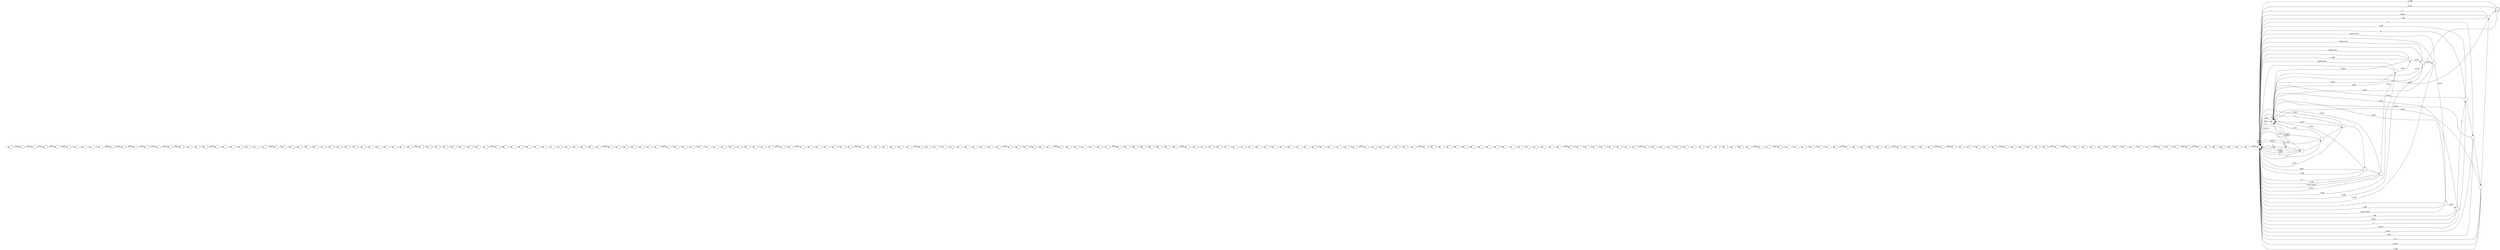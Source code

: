 digraph Automaton {
  rankdir = LR;
  0 [shape=circle,label=""];
  0 -> 166 [label="e"]
  1 [shape=circle,label=""];
  1 -> 223 [label="f"]
  2 [shape=circle,label=""];
  2 -> 161 [label="/"]
  3 [shape=circle,label=""];
  3 -> 62 [label="\u0022"]
  4 [shape=circle,label=""];
  4 -> 200 [label="\u0022"]
  5 [shape=circle,label=""];
  5 -> 34 [label="\u0022"]
  6 [shape=circle,label=""];
  6 -> 4 [label="0"]
  7 [shape=circle,label=""];
  7 -> 71 [label="n"]
  8 [shape=circle,label=""];
  8 -> 75 [label="5"]
  9 [shape=circle,label=""];
  9 -> 8 [label="C"]
  10 [shape=circle,label=""];
  10 -> 248 [label="\u0022"]
  11 [shape=circle,label=""];
  11 -> 173 [label="b"]
  12 [shape=circle,label=""];
  12 -> 174 [label="l"]
  13 [shape=circle,label=""];
  13 -> 214 [label="a"]
  14 [shape=circle,label=""];
  14 -> 153 [label="u"]
  15 [shape=circle,label=""];
  15 -> 46 [label="h"]
  16 [shape=circle,label=""];
  16 -> 239 [label="b"]
  17 [shape=circle,label=""];
  17 -> 63 [label="\u0022"]
  17 -> 244 [label="/"]
  17 -> 170 [label="\u0000-!"]
  17 -> 170 [label="0-\uffff"]
  17 -> 170 [label="#-."]
  18 [shape=circle,label=""];
  18 -> 101 [label="o"]
  19 [shape=circle,label=""];
  19 -> 175 [label="i"]
  20 [shape=circle,label=""];
  20 -> 270 [label="a"]
  21 [shape=circle,label=""];
  21 -> 28 [label="F"]
  22 [shape=circle,label=""];
  22 -> 236 [label="l"]
  23 [shape=circle,label=""];
  23 -> 96 [label="<"]
  24 [shape=circle,label=""];
  24 -> 146 [label="h"]
  25 [shape=circle,label=""];
  25 -> 152 [label="0"]
  26 [shape=circle,label=""];
  26 -> 84 [label="d"]
  27 [shape=circle,label=""];
  27 -> 156 [label="v"]
  28 [shape=circle,label=""];
  28 -> 169 [label="F"]
  29 [shape=circle,label=""];
  29 -> 155 [label="F"]
  30 [shape=circle,label=""];
  30 -> 95 [label="x"]
  31 [shape=circle,label=""];
  31 -> 256 [label="t"]
  32 [shape=circle,label=""];
  32 -> 262 [label="\u0020"]
  33 [shape=circle,label=""];
  33 -> 63 [label="\u0022"]
  33 -> 170 [label="#-\uffff"]
  33 -> 170 [label="\u0000-\u001f"]
  33 -> 148 [label="\u0020"]
  33 -> 170 [label="!"]
  34 [shape=circle,label=""];
  34 -> 198 [label="\u0020"]
  35 [shape=circle,label=""];
  35 -> 1 [label="\u0022"]
  36 [shape=circle,label=""];
  36 -> 195 [label="h"]
  37 [shape=circle,label=""];
  37 -> 177 [label="y"]
  38 [shape=circle,label=""];
  38 -> 113 [label="<"]
  39 [shape=circle,label=""];
  39 -> 108 [label="i"]
  40 [shape=circle,label=""];
  40 -> 63 [label="\u0022"]
  40 -> 170 [label="=-\uffff"]
  40 -> 170 [label="\u0000-!"]
  40 -> 170 [label="#-;"]
  40 -> 17 [label="<"]
  41 [shape=circle,label=""];
  41 -> 132 [label="l"]
  42 [shape=circle,label=""];
  42 -> 80 [label="#"]
  43 [shape=circle,label=""];
  43 -> 163 [label="r"]
  44 [shape=circle,label=""];
  44 -> 206 [label="l"]
  45 [shape=circle,label=""];
  45 -> 135 [label="\u0020"]
  46 [shape=circle,label=""];
  46 -> 134 [label=":"]
  47 [shape=circle,label=""];
  47 -> 19 [label="s"]
  48 [shape=circle,label=""];
  48 -> 109 [label="t"]
  49 [shape=circle,label=""];
  49 -> 207 [label="\u0020"]
  50 [shape=circle,label=""];
  50 -> 11 [label="\u0020"]
  51 [shape=circle,label=""];
  51 -> 246 [label="1"]
  52 [shape=circle,label=""];
  52 -> 92 [label="d"]
  53 [shape=circle,label=""];
  53 -> 29 [label="F"]
  54 [shape=circle,label=""];
  54 -> 107 [label="d"]
  55 [shape=circle,label=""];
  55 -> 150 [label="\u0020"]
  56 [shape=circle,label=""];
  56 -> 249 [label="<"]
  57 [shape=circle,label=""];
  57 -> 193 [label="s"]
  58 [shape=circle,label=""];
  58 -> 257 [label="t"]
  59 [shape=circle,label=""];
  59 -> 53 [label="F"]
  60 [shape=circle,label=""];
  60 -> 67 [label="\u0020"]
  61 [shape=circle,label=""];
  61 -> 263 [label="0"]
  62 [shape=circle,label=""];
  62 -> 215 [label="t"]
  63 [shape=circle,label=""];
  63 -> 63 [label="\u0022"]
  63 -> 170 [label="#-="]
  63 -> 170 [label="\u0000-!"]
  63 -> 199 [label=">"]
  63 -> 170 [label="?-\uffff"]
  64 [shape=circle,label=""];
  64 -> 162 [label="n"]
  65 [shape=circle,label=""];
  65 -> 91 [label="\u0020"]
  66 [shape=circle,label=""];
  66 -> 78 [label="e"]
  67 [shape=circle,label=""];
  67 -> 190 [label="b"]
  68 [shape=circle,label=""];
  68 -> 189 [label="<"]
  69 [shape=circle,label=""];
  69 -> 277 [label="\u0022"]
  70 [shape=circle,label=""];
  70 -> 197 [label="r"]
  71 [shape=circle,label=""];
  71 -> 55 [label="\u0022"]
  72 [shape=circle,label=""];
  72 -> 27 [label="\u0020"]
  73 [shape=doublecircle,label=""];
  73 -> 63 [label="\u0022"]
  73 -> 170 [label="#-\uffff"]
  73 -> 170 [label="\u0000-!"]
  74 [shape=circle,label=""];
  74 -> 83 [label="r"]
  75 [shape=circle,label=""];
  75 -> 60 [label=";"]
  76 [shape=circle,label=""];
  76 -> 63 [label="\u0022"]
  76 -> 170 [label="#-q"]
  76 -> 170 [label="\u0000-!"]
  76 -> 211 [label="r"]
  76 -> 170 [label="s-\uffff"]
  77 [shape=circle,label=""];
  77 -> 89 [label="d"]
  78 [shape=circle,label=""];
  78 -> 250 [label="r"]
  79 [shape=circle,label=""];
  79 -> 117 [label="b"]
  80 [shape=circle,label=""];
  80 -> 59 [label="F"]
  81 [shape=circle,label=""];
  81 -> 218 [label="e"]
  82 [shape=circle,label=""];
  82 -> 69 [label="="]
  83 [shape=circle,label=""];
  83 -> 45 [label=":"]
  84 [shape=circle,label=""];
  84 -> 100 [label="-"]
  85 [shape=circle,label=""];
  85 -> 271 [label="u"]
  86 [shape=circle,label=""];
  86 -> 43 [label="e"]
  87 [shape=circle,label=""];
  87 -> 194 [label="n"]
  88 [shape=circle,label=""];
  88 -> 81 [label="l"]
  89 [shape=circle,label=""];
  89 -> 57 [label="\u0020"]
  90 [shape=circle,label=""];
  90 -> 21 [label="#"]
  91 [shape=circle,label=""];
  91 -> 133 [label="\u0020"]
  92 [shape=circle,label=""];
  92 -> 176 [label="-"]
  93 [shape=circle,label=""];
  93 -> 86 [label="d"]
  94 [shape=circle,label=""];
  94 -> 282 [label="F"]
  95 [shape=circle,label=""];
  95 -> 5 [label="t"]
  96 [shape=circle,label=""];
  96 -> 269 [label="t"]
  97 [shape=circle,label=""];
  97 -> 266 [label="k"]
  98 [shape=circle,label=""];
  98 -> 115 [label="w"]
  99 [shape=circle,label=""];
  99 -> 77 [label="t"]
  100 [shape=circle,label=""];
  100 -> 234 [label="c"]
  101 [shape=circle,label=""];
  101 -> 48 [label="n"]
  102 [shape=circle,label=""];
  102 -> 258 [label="o"]
  103 [shape=circle,label=""];
  103 -> 221 [label="0"]
  104 [shape=circle,label=""];
  104 -> 63 [label="\u0022"]
  104 -> 170 [label="#-\uffff"]
  104 -> 170 [label="\u0000-\u001f"]
  104 -> 253 [label="\u0020"]
  104 -> 170 [label="!"]
  105 [shape=circle,label=""];
  105 -> 93 [label="r"]
  106 [shape=circle,label=""];
  106 -> 185 [label="d"]
  107 [shape=circle,label=""];
  107 -> 268 [label="e"]
  108 [shape=circle,label=""];
  108 -> 178 [label="d"]
  109 [shape=circle,label=""];
  109 -> 279 [label="\u0020"]
  110 [shape=circle,label=""];
  110 -> 99 [label="<"]
  111 [shape=circle,label=""];
  111 -> 118 [label="l"]
  112 [shape=circle,label=""];
  112 -> 188 [label="n"]
  113 [shape=circle,label=""];
  113 -> 227 [label="t"]
  114 [shape=circle,label=""];
  114 -> 144 [label="m"]
  115 [shape=circle,label=""];
  115 -> 238 [label="i"]
  116 [shape=circle,label=""];
  116 -> 58 [label="p"]
  117 [shape=circle,label=""];
  117 -> 105 [label="o"]
  118 [shape=circle,label=""];
  118 -> 112 [label="e"]
  119 [shape=circle,label=""];
  119 -> 204 [label="t"]
  120 [shape=circle,label=""];
  120 -> 10 [label="="]
  121 [shape=circle,label=""];
  121 -> 160 [label="i"]
  122 [shape=circle,label=""];
  122 -> 35 [label="="]
  123 [shape=circle,label=""];
  123 -> 74 [label="o"]
  124 [shape=circle,label=""];
  124 -> 121 [label="g"]
  125 [shape=circle,label=""];
  125 -> 208 [label="r"]
  126 [shape=circle,label=""];
  126 -> 151 [label=":"]
  127 [shape=circle,label=""];
  127 -> 63 [label="\u0022"]
  127 -> 170 [label="\u0000-!"]
  127 -> 243 [label="d"]
  127 -> 170 [label="e-\uffff"]
  127 -> 170 [label="#-c"]
  128 [shape=circle,label=""];
  128 -> 229 [label="c"]
  129 [shape=circle,label=""];
  129 -> 216 [label="t"]
  130 [shape=circle,label=""];
  130 -> 138 [label="o"]
  131 [shape=circle,label=""];
  131 -> 88 [label="y"]
  132 [shape=circle,label=""];
  132 -> 139 [label="u"]
  133 [shape=circle,label=""];
  133 -> 183 [label="\u0020"]
  134 [shape=circle,label=""];
  134 -> 51 [label="\u0020"]
  135 [shape=circle,label=""];
  135 -> 103 [label="#"]
  136 [shape=circle,label=""];
  136 -> 170 [label="\u0022"]
  137 [shape=circle,label=""];
  137 -> 0 [label="p"]
  138 [shape=circle,label=""];
  138 -> 119 [label="n"]
  139 [shape=circle,label=""];
  139 -> 165 [label="e"]
  140 [shape=circle,label=""];
  140 -> 14 [label="o"]
  141 [shape=circle,label=""];
  141 -> 264 [label=">"]
  142 [shape=circle,label=""];
  142 -> 242 [label="-"]
  143 [shape=circle,label=""];
  143 -> 116 [label="0"]
  144 [shape=circle,label=""];
  144 -> 82 [label="e"]
  145 [shape=circle,label=""];
  145 -> 104 [label="\u000a"]
  145 -> 63 [label="\u0022"]
  145 -> 170 [label="#-\uffff"]
  145 -> 170 [label="\u0000-\u0009"]
  145 -> 170 [label="\u000b-!"]
  146 [shape=circle,label=""];
  146 -> 231 [label=":"]
  147 [shape=circle,label=""];
  147 -> 137 [label="y"]
  148 [shape=circle,label=""];
  148 -> 63 [label="\u0022"]
  148 -> 170 [label="#-\uffff"]
  148 -> 170 [label="\u0000-\u001f"]
  148 -> 40 [label="\u0020"]
  148 -> 170 [label="!"]
  149 [shape=circle,label=""];
  149 -> 63 [label="\u0022"]
  149 -> 170 [label="#-\uffff"]
  149 -> 170 [label="\u0000-\u001f"]
  149 -> 33 [label="\u0020"]
  149 -> 170 [label="!"]
  150 [shape=circle,label=""];
  150 -> 20 [label="m"]
  151 [shape=circle,label=""];
  151 -> 274 [label="\u0020"]
  152 [shape=circle,label=""];
  152 -> 203 [label="0"]
  153 [shape=circle,label=""];
  153 -> 52 [label="n"]
  154 [shape=circle,label=""];
  154 -> 220 [label="0"]
  155 [shape=circle,label=""];
  155 -> 94 [label="F"]
  156 [shape=circle,label=""];
  156 -> 41 [label="a"]
  157 [shape=circle,label=""];
  157 -> 143 [label="1"]
  158 [shape=circle,label=""];
  158 -> 259 [label="t"]
  159 [shape=circle,label=""];
  159 -> 158 [label="e"]
  160 [shape=circle,label=""];
  160 -> 68 [label="n"]
  161 [shape=circle,label=""];
  161 -> 106 [label="t"]
  162 [shape=circle,label=""];
  162 -> 196 [label="p"]
  163 [shape=circle,label=""];
  163 -> 98 [label="-"]
  164 [shape=circle,label=""];
  164 -> 110 [label="\u0020"]
  165 [shape=circle,label=""];
  165 -> 136 [label="="]
  166 [shape=circle,label=""];
  166 -> 3 [label="="]
  167 [shape=circle,label=""];
  167 -> 273 [label="t"]
  168 [shape=circle,label=""];
  168 -> 140 [label="r"]
  169 [shape=circle,label=""];
  169 -> 252 [label="E"]
  170 [shape=circle,label=""];
  170 -> 63 [label="\u0022"]
  170 -> 170 [label="#-\uffff"]
  170 -> 170 [label="\u0000-!"]
  171 [shape=circle,label=""];
  171 -> 54 [label="r"]
  172 [shape=circle,label=""];
  172 -> 64 [label="i"]
  173 [shape=circle,label=""];
  173 -> 171 [label="o"]
  174 [shape=circle,label=""];
  174 -> 179 [label="o"]
  175 [shape=circle,label=""];
  175 -> 222 [label="z"]
  176 [shape=circle,label=""];
  176 -> 192 [label="c"]
  177 [shape=circle,label=""];
  177 -> 184 [label="l"]
  178 [shape=circle,label=""];
  178 -> 24 [label="t"]
  179 [shape=circle,label=""];
  179 -> 260 [label="r"]
  180 [shape=circle,label=""];
  180 -> 15 [label="t"]
  181 [shape=circle,label=""];
  181 -> 65 [label="\u000a"]
  182 [shape=circle,label=""];
  182 -> 147 [label="t"]
  183 [shape=circle,label=""];
  183 -> 278 [label="\u0020"]
  184 [shape=circle,label=""];
  184 -> 120 [label="e"]
  185 [shape=circle,label=""];
  185 -> 38 [label=">"]
  186 [shape=circle,label=""];
  186 -> 23 [label="\u0020"]
  187 [shape=circle,label=""];
  187 -> 235 [label="\u0020"]
  188 [shape=circle,label=""];
  188 -> 232 [label="g"]
  189 [shape=circle,label=""];
  189 -> 265 [label="/"]
  190 [shape=circle,label=""];
  190 -> 230 [label="o"]
  191 [shape=circle,label=""];
  191 -> 124 [label="o"]
  192 [shape=circle,label=""];
  192 -> 12 [label="o"]
  193 [shape=circle,label=""];
  193 -> 37 [label="t"]
  194 [shape=circle,label=""];
  194 -> 159 [label="s"]
  195 [shape=circle,label=""];
  195 -> 272 [label="="]
  196 [shape=circle,label=""];
  196 -> 281 [label="u"]
  197 [shape=circle,label=""];
  197 -> 280 [label=":"]
  198 [shape=circle,label=""];
  198 -> 267 [label="n"]
  199 [shape=circle,label=""];
  199 -> 63 [label="\u0022"]
  199 -> 170 [label="=-\uffff"]
  199 -> 170 [label="\u0000-!"]
  199 -> 170 [label="#-;"]
  199 -> 255 [label="<"]
  200 [shape=circle,label=""];
  200 -> 56 [label=">"]
  201 [shape=circle,label=""];
  201 -> 90 [label="\u0020"]
  202 [shape=circle,label=""];
  202 -> 123 [label="l"]
  203 [shape=circle,label=""];
  203 -> 154 [label="0"]
  204 [shape=circle,label=""];
  204 -> 233 [label=">"]
  205 [shape=circle,label=""];
  205 -> 202 [label="o"]
  206 [shape=circle,label=""];
  206 -> 126 [label="e"]
  207 [shape=circle,label=""];
  207 -> 205 [label="c"]
  208 [shape=circle,label=""];
  208 -> 85 [label="o"]
  209 [shape=circle,label=""];
  209 -> 182 [label="\u0020"]
  210 [shape=circle,label=""];
  210 -> 181 [label=">"]
  211 [shape=circle,label=""];
  211 -> 63 [label="\u0022"]
  211 -> 170 [label="#-="]
  211 -> 170 [label="\u0000-!"]
  211 -> 73 [label=">"]
  211 -> 170 [label="?-\uffff"]
  212 [shape=circle,label=""];
  212 -> 79 [label="\u0020"]
  213 [shape=circle,label=""];
  213 -> 66 [label="d"]
  214 [shape=circle,label=""];
  214 -> 97 [label="c"]
  215 [shape=circle,label=""];
  215 -> 30 [label="e"]
  216 [shape=circle,label=""];
  216 -> 44 [label="y"]
  217 [shape=circle,label=""];
  217 -> 16 [label="\u0022"]
  218 [shape=circle,label=""];
  218 -> 217 [label="="]
  219 [shape=circle,label=""];
  219 -> 61 [label="5"]
  220 [shape=circle,label=""];
  220 -> 141 [label="\u0022"]
  221 [shape=circle,label=""];
  221 -> 25 [label="0"]
  222 [shape=circle,label=""];
  222 -> 226 [label="e"]
  223 [shape=circle,label=""];
  223 -> 275 [label="o"]
  224 [shape=circle,label=""];
  224 -> 157 [label="\u0020"]
  225 [shape=circle,label=""];
  225 -> 63 [label="\u0022"]
  225 -> 127 [label="t"]
  225 -> 170 [label="#-s"]
  225 -> 170 [label="\u0000-!"]
  225 -> 170 [label="u-\uffff"]
  226 [shape=circle,label=""];
  226 -> 224 [label=":"]
  227 [shape=circle,label=""];
  227 -> 187 [label="d"]
  228 [shape=circle,label=""];
  228 -> 125 [label="g"]
  229 [shape=circle,label=""];
  229 -> 228 [label="k"]
  230 [shape=circle,label=""];
  230 -> 213 [label="r"]
  231 [shape=circle,label=""];
  231 -> 6 [label="\u0020"]
  232 [shape=circle,label=""];
  232 -> 36 [label="t"]
  233 [shape=circle,label=""];
  233 -> 2 [label="<"]
  234 [shape=circle,label=""];
  234 -> 237 [label="o"]
  235 [shape=circle,label=""];
  235 -> 276 [label="s"]
  236 [shape=circle,label=""];
  236 -> 122 [label="e"]
  237 [shape=circle,label=""];
  237 -> 245 [label="l"]
  238 [shape=circle,label=""];
  238 -> 180 [label="d"]
  239 [shape=circle,label=""];
  239 -> 128 [label="a"]
  240 [shape=circle,label=""];
  initial [shape=plaintext,label=""];
  initial -> 240
  240 -> 32 [label="\u0020"]
  241 [shape=circle,label=""];
  241 -> 129 [label="s"]
  242 [shape=circle,label=""];
  242 -> 39 [label="w"]
  243 [shape=circle,label=""];
  243 -> 63 [label="\u0022"]
  243 -> 170 [label="#-="]
  243 -> 170 [label="\u0000-!"]
  243 -> 145 [label=">"]
  243 -> 170 [label="?-\uffff"]
  244 [shape=circle,label=""];
  244 -> 63 [label="\u0022"]
  244 -> 76 [label="t"]
  244 -> 170 [label="#-s"]
  244 -> 170 [label="\u0000-!"]
  244 -> 170 [label="u-\uffff"]
  245 [shape=circle,label=""];
  245 -> 70 [label="o"]
  246 [shape=circle,label=""];
  246 -> 247 [label="\u0022"]
  247 [shape=circle,label=""];
  247 -> 261 [label=">"]
  248 [shape=circle,label=""];
  248 -> 13 [label="b"]
  249 [shape=circle,label=""];
  249 -> 18 [label="f"]
  250 [shape=circle,label=""];
  250 -> 241 [label="-"]
  251 [shape=circle,label=""];
  251 -> 7 [label="i"]
  252 [shape=circle,label=""];
  252 -> 9 [label="A"]
  253 [shape=circle,label=""];
  253 -> 63 [label="\u0022"]
  253 -> 170 [label="#-\uffff"]
  253 -> 170 [label="\u0000-\u001f"]
  253 -> 149 [label="\u0020"]
  253 -> 170 [label="!"]
  254 [shape=circle,label=""];
  254 -> 186 [label="\u0020"]
  255 [shape=circle,label=""];
  255 -> 63 [label="\u0022"]
  255 -> 225 [label="/"]
  255 -> 170 [label="\u0000-!"]
  255 -> 170 [label="0-\uffff"]
  255 -> 170 [label="#-."]
  256 [shape=circle,label=""];
  256 -> 22 [label="y"]
  257 [shape=circle,label=""];
  257 -> 49 [label=";"]
  258 [shape=circle,label=""];
  258 -> 251 [label="g"]
  259 [shape=circle,label=""];
  259 -> 50 [label=";"]
  260 [shape=circle,label=""];
  260 -> 201 [label=":"]
  261 [shape=circle,label=""];
  261 -> 172 [label="<"]
  262 [shape=circle,label=""];
  262 -> 254 [label="\u0020"]
  263 [shape=circle,label=""];
  263 -> 72 [label="\u0022"]
  264 [shape=circle,label=""];
  264 -> 191 [label="L"]
  265 [shape=circle,label=""];
  265 -> 130 [label="f"]
  266 [shape=circle,label=""];
  266 -> 168 [label="g"]
  267 [shape=circle,label=""];
  267 -> 114 [label="a"]
  268 [shape=circle,label=""];
  268 -> 142 [label="r"]
  269 [shape=circle,label=""];
  269 -> 210 [label="r"]
  270 [shape=circle,label=""];
  270 -> 111 [label="x"]
  271 [shape=circle,label=""];
  271 -> 26 [label="n"]
  272 [shape=circle,label=""];
  272 -> 219 [label="\u0022"]
  273 [shape=circle,label=""];
  273 -> 47 [label="-"]
  274 [shape=circle,label=""];
  274 -> 87 [label="i"]
  275 [shape=circle,label=""];
  275 -> 167 [label="n"]
  276 [shape=circle,label=""];
  276 -> 131 [label="t"]
  277 [shape=circle,label=""];
  277 -> 102 [label="L"]
  278 [shape=circle,label=""];
  278 -> 164 [label="\u0020"]
  279 [shape=circle,label=""];
  279 -> 31 [label="s"]
  280 [shape=circle,label=""];
  280 -> 42 [label="\u0020"]
  281 [shape=circle,label=""];
  281 -> 209 [label="t"]
  282 [shape=circle,label=""];
  282 -> 212 [label=";"]
}

